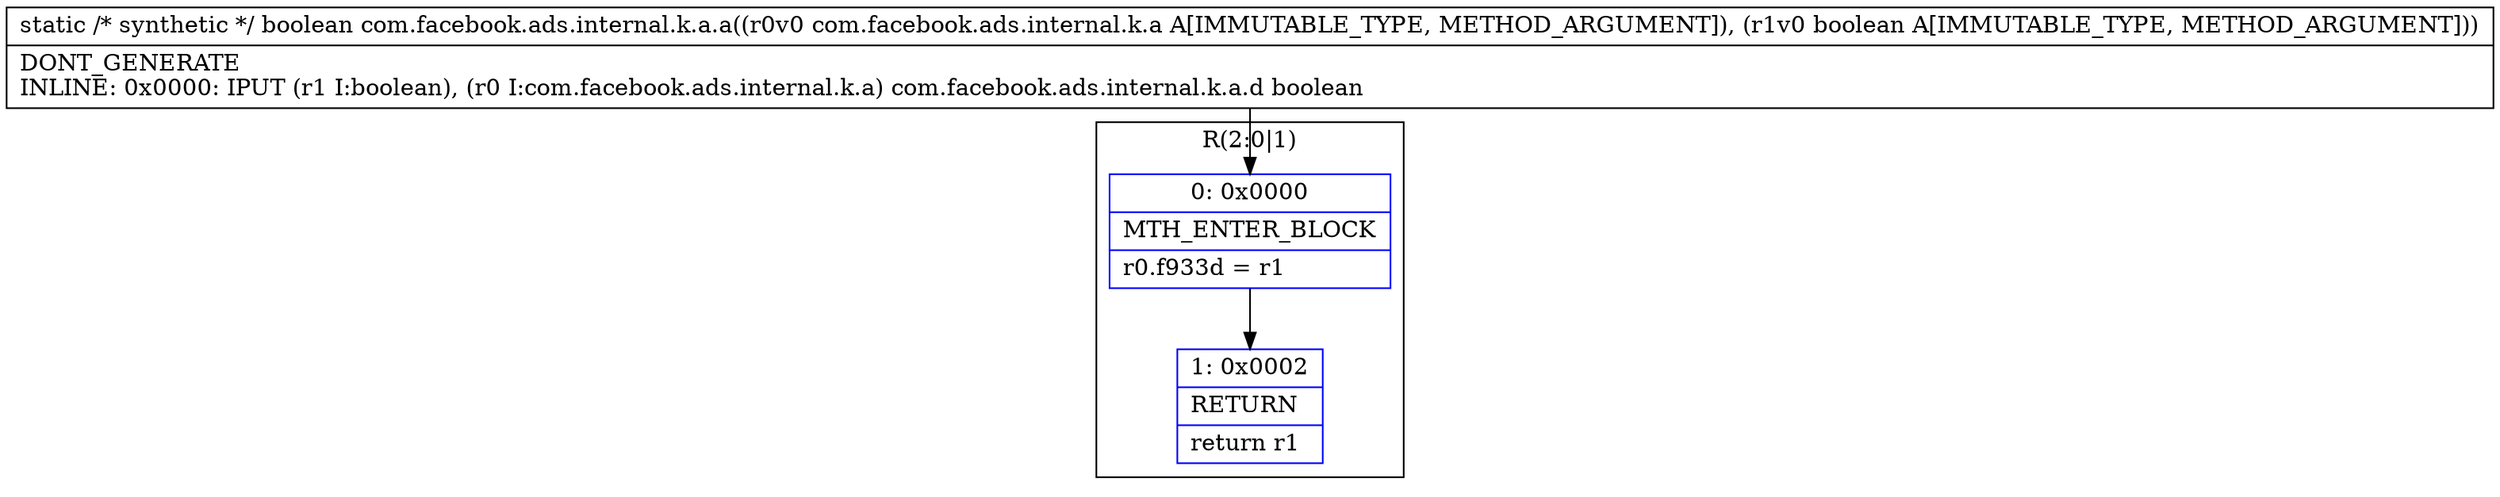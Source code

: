 digraph "CFG forcom.facebook.ads.internal.k.a.a(Lcom\/facebook\/ads\/internal\/k\/a;Z)Z" {
subgraph cluster_Region_866709813 {
label = "R(2:0|1)";
node [shape=record,color=blue];
Node_0 [shape=record,label="{0\:\ 0x0000|MTH_ENTER_BLOCK\l|r0.f933d = r1\l}"];
Node_1 [shape=record,label="{1\:\ 0x0002|RETURN\l|return r1\l}"];
}
MethodNode[shape=record,label="{static \/* synthetic *\/ boolean com.facebook.ads.internal.k.a.a((r0v0 com.facebook.ads.internal.k.a A[IMMUTABLE_TYPE, METHOD_ARGUMENT]), (r1v0 boolean A[IMMUTABLE_TYPE, METHOD_ARGUMENT]))  | DONT_GENERATE\lINLINE: 0x0000: IPUT  (r1 I:boolean), (r0 I:com.facebook.ads.internal.k.a) com.facebook.ads.internal.k.a.d boolean\l}"];
MethodNode -> Node_0;
Node_0 -> Node_1;
}

